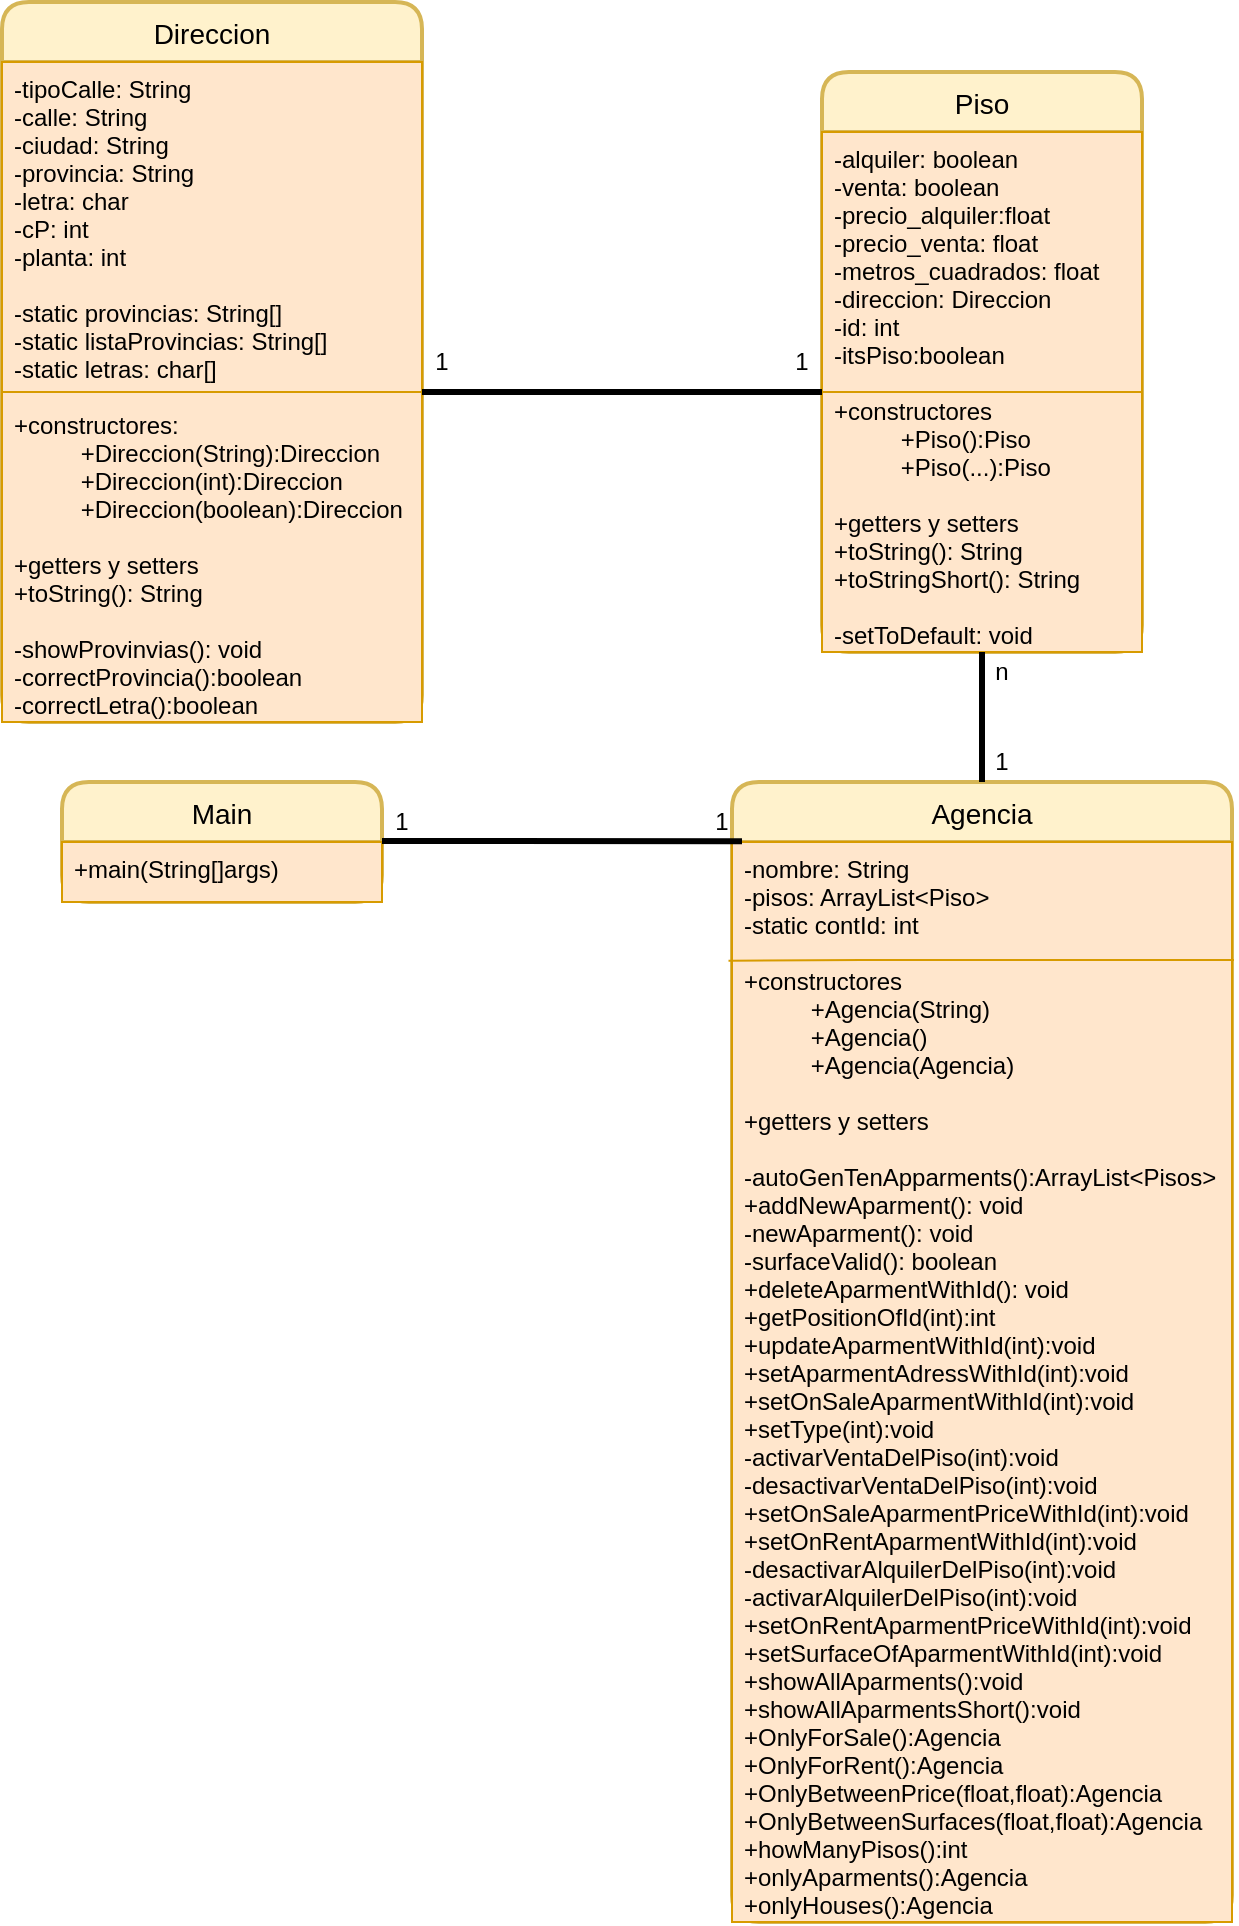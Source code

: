 <mxfile version="13.9.9" type="device"><diagram id="yKp72hk7yzGzMKnNMUiq" name="Página-1"><mxGraphModel dx="1422" dy="822" grid="1" gridSize="10" guides="1" tooltips="1" connect="1" arrows="1" fold="1" page="1" pageScale="1" pageWidth="827" pageHeight="1169" math="0" shadow="0"><root><mxCell id="0"/><mxCell id="1" parent="0"/><mxCell id="Mi3jtSEdhlG4PB_xJqZw-1" value="Direccion" style="swimlane;childLayout=stackLayout;horizontal=1;startSize=30;horizontalStack=0;rounded=1;fontSize=14;fontStyle=0;strokeWidth=2;resizeParent=0;resizeLast=1;shadow=0;dashed=0;align=center;fillColor=#fff2cc;strokeColor=#d6b656;" parent="1" vertex="1"><mxGeometry x="110" y="50" width="210" height="360" as="geometry"><mxRectangle x="110" y="40" width="90" height="30" as="alternateBounds"/></mxGeometry></mxCell><mxCell id="4oQKxzHp6SsZtdvPUmLX-9" value="" style="endArrow=none;html=1;" parent="Mi3jtSEdhlG4PB_xJqZw-1" edge="1"><mxGeometry width="50" height="50" relative="1" as="geometry"><mxPoint y="200" as="sourcePoint"/><mxPoint x="50" y="150" as="targetPoint"/></mxGeometry></mxCell><mxCell id="4oQKxzHp6SsZtdvPUmLX-14" value="" style="endArrow=none;html=1;fontFamily=Helvetica;" parent="Mi3jtSEdhlG4PB_xJqZw-1" edge="1"><mxGeometry width="50" height="50" relative="1" as="geometry"><mxPoint x="100" y="120" as="sourcePoint"/><mxPoint x="150" y="140" as="targetPoint"/><Array as="points"/></mxGeometry></mxCell><mxCell id="Mi3jtSEdhlG4PB_xJqZw-2" value="-tipoCalle: String&#10;-calle: String&#10;-ciudad: String&#10;-provincia: String&#10;-letra: char&#10;-cP: int&#10;-planta: int&#10;&#10;-static provincias: String[]&#10;-static listaProvincias: String[]&#10;-static letras: char[]&#10;&#10;+constructores:&#10;          +Direccion(String):Direccion&#10;          +Direccion(int):Direccion&#10;          +Direccion(boolean):Direccion&#10;&#10;+getters y setters&#10;+toString(): String&#10;&#10;-showProvinvias(): void&#10;-correctProvincia():boolean&#10;-correctLetra():boolean " style="align=left;strokeColor=#d79b00;fillColor=#ffe6cc;spacingLeft=4;fontSize=12;verticalAlign=top;resizable=0;rotatable=0;part=1;fontStyle=0;fontFamily=Helvetica;" parent="Mi3jtSEdhlG4PB_xJqZw-1" vertex="1"><mxGeometry y="30" width="210" height="330" as="geometry"/></mxCell><mxCell id="4oQKxzHp6SsZtdvPUmLX-11" value="" style="endArrow=none;html=1;entryX=1;entryY=0.5;entryDx=0;entryDy=0;exitX=0;exitY=0.5;exitDx=0;exitDy=0;fillColor=#ffe6cc;strokeColor=#d79b00;" parent="Mi3jtSEdhlG4PB_xJqZw-1" source="Mi3jtSEdhlG4PB_xJqZw-2" target="Mi3jtSEdhlG4PB_xJqZw-2" edge="1"><mxGeometry width="50" height="50" relative="1" as="geometry"><mxPoint y="200" as="sourcePoint"/><mxPoint x="60" y="220" as="targetPoint"/></mxGeometry></mxCell><mxCell id="Mi3jtSEdhlG4PB_xJqZw-7" value="Piso" style="swimlane;childLayout=stackLayout;horizontal=1;startSize=30;horizontalStack=0;rounded=1;fontSize=14;fontStyle=0;strokeWidth=2;resizeParent=0;resizeLast=1;shadow=0;dashed=0;align=center;fillColor=#fff2cc;strokeColor=#d6b656;" parent="1" vertex="1"><mxGeometry x="520" y="85" width="160" height="290" as="geometry"><mxRectangle x="530" y="60" width="60" height="30" as="alternateBounds"/></mxGeometry></mxCell><mxCell id="Mi3jtSEdhlG4PB_xJqZw-8" value="-alquiler: boolean&#10;-venta: boolean&#10;-precio_alquiler:float&#10;-precio_venta: float&#10;-metros_cuadrados: float&#10;-direccion: Direccion&#10;-id: int&#10;-itsPiso:boolean&#10;&#10;+constructores&#10;          +Piso():Piso&#10;          +Piso(...):Piso&#10;&#10;+getters y setters&#10;+toString(): String&#10;+toStringShort(): String&#10;&#10;-setToDefault: void&#10;" style="align=left;strokeColor=#d79b00;fillColor=#ffe6cc;spacingLeft=4;fontSize=12;verticalAlign=top;resizable=0;rotatable=0;part=1;" parent="Mi3jtSEdhlG4PB_xJqZw-7" vertex="1"><mxGeometry y="30" width="160" height="260" as="geometry"/></mxCell><mxCell id="Mi3jtSEdhlG4PB_xJqZw-10" value="1" style="text;html=1;strokeColor=none;fillColor=none;align=center;verticalAlign=middle;whiteSpace=wrap;rounded=0;" parent="1" vertex="1"><mxGeometry x="490" y="220" width="40" height="20" as="geometry"/></mxCell><mxCell id="Mi3jtSEdhlG4PB_xJqZw-14" value="Agencia" style="swimlane;childLayout=stackLayout;horizontal=1;startSize=30;horizontalStack=0;rounded=1;fontSize=14;fontStyle=0;strokeWidth=2;resizeParent=0;resizeLast=1;shadow=0;dashed=0;align=center;fillColor=#fff2cc;strokeColor=#d6b656;" parent="1" vertex="1"><mxGeometry x="475" y="440" width="250" height="570" as="geometry"><mxRectangle x="520" y="450" width="80" height="30" as="alternateBounds"/></mxGeometry></mxCell><mxCell id="H-f8ezbkl6MOaMjvrIO_-1" value="" style="endArrow=none;html=1;exitX=0;exitY=0.5;exitDx=0;exitDy=0;fillColor=#ffe6cc;strokeColor=#d79b00;" edge="1" parent="Mi3jtSEdhlG4PB_xJqZw-14"><mxGeometry width="50" height="50" relative="1" as="geometry"><mxPoint y="90" as="sourcePoint"/><mxPoint x="205" y="90" as="targetPoint"/></mxGeometry></mxCell><mxCell id="Mi3jtSEdhlG4PB_xJqZw-15" value="-nombre: String&#10;-pisos: ArrayList&lt;Piso&gt;&#10;-static contId: int&#10;&#10;+constructores&#10;          +Agencia(String)&#10;          +Agencia()&#10;          +Agencia(Agencia)&#10;&#10;+getters y setters&#10;&#10;-autoGenTenApparments():ArrayList&lt;Pisos&gt;&#10;+addNewAparment(): void&#10;-newAparment(): void&#10;-surfaceValid(): boolean&#10;+deleteAparmentWithId(): void&#10;+getPositionOfId(int):int&#10;+updateAparmentWithId(int):void&#10;+setAparmentAdressWithId(int):void&#10;+setOnSaleAparmentWithId(int):void&#10;+setType(int):void&#10;-activarVentaDelPiso(int):void&#10;-desactivarVentaDelPiso(int):void&#10;+setOnSaleAparmentPriceWithId(int):void&#10;+setOnRentAparmentWithId(int):void&#10;-desactivarAlquilerDelPiso(int):void&#10;-activarAlquilerDelPiso(int):void&#10;+setOnRentAparmentPriceWithId(int):void&#10;+setSurfaceOfAparmentWithId(int):void&#10;+showAllAparments():void&#10;+showAllAparmentsShort():void&#10;+OnlyForSale():Agencia&#10;+OnlyForRent():Agencia&#10;+OnlyBetweenPrice(float,float):Agencia&#10;+OnlyBetweenSurfaces(float,float):Agencia&#10;+howManyPisos():int&#10;+onlyAparments():Agencia&#10;+onlyHouses():Agencia&#10;" style="align=left;strokeColor=#d79b00;fillColor=#ffe6cc;spacingLeft=4;fontSize=12;verticalAlign=top;resizable=0;rotatable=0;part=1;" parent="Mi3jtSEdhlG4PB_xJqZw-14" vertex="1"><mxGeometry y="30" width="250" height="540" as="geometry"/></mxCell><mxCell id="H-f8ezbkl6MOaMjvrIO_-2" value="" style="endArrow=none;html=1;fillColor=#ffe6cc;strokeColor=#d79b00;exitX=-0.007;exitY=0.11;exitDx=0;exitDy=0;exitPerimeter=0;" edge="1" parent="Mi3jtSEdhlG4PB_xJqZw-14" source="Mi3jtSEdhlG4PB_xJqZw-15"><mxGeometry width="50" height="50" relative="1" as="geometry"><mxPoint x="5" y="160" as="sourcePoint"/><mxPoint x="251" y="89" as="targetPoint"/><Array as="points"><mxPoint x="75" y="89"/><mxPoint x="165" y="89"/></Array></mxGeometry></mxCell><mxCell id="Mi3jtSEdhlG4PB_xJqZw-16" value="" style="endArrow=none;html=1;strokeWidth=3;entryX=0.5;entryY=1;entryDx=0;entryDy=0;" parent="1" source="Mi3jtSEdhlG4PB_xJqZw-14" target="Mi3jtSEdhlG4PB_xJqZw-7" edge="1"><mxGeometry width="50" height="50" relative="1" as="geometry"><mxPoint x="340" y="400" as="sourcePoint"/><mxPoint x="600" y="390" as="targetPoint"/></mxGeometry></mxCell><mxCell id="Mi3jtSEdhlG4PB_xJqZw-18" value="1" style="text;html=1;strokeColor=none;fillColor=none;align=center;verticalAlign=middle;whiteSpace=wrap;rounded=0;" parent="1" vertex="1"><mxGeometry x="590" y="420" width="40" height="20" as="geometry"/></mxCell><mxCell id="Mi3jtSEdhlG4PB_xJqZw-19" value="n" style="text;html=1;strokeColor=none;fillColor=none;align=center;verticalAlign=middle;whiteSpace=wrap;rounded=0;" parent="1" vertex="1"><mxGeometry x="590" y="375" width="40" height="20" as="geometry"/></mxCell><mxCell id="4oQKxzHp6SsZtdvPUmLX-12" value="1" style="text;html=1;strokeColor=none;fillColor=none;align=center;verticalAlign=middle;whiteSpace=wrap;rounded=0;" parent="1" vertex="1"><mxGeometry x="310" y="220" width="40" height="20" as="geometry"/></mxCell><mxCell id="oxsV15gO7e7tO3El0IJ0-4" value="" style="endArrow=none;html=1;strokeWidth=3;entryX=1;entryY=0.5;entryDx=0;entryDy=0;exitX=0;exitY=0.5;exitDx=0;exitDy=0;" parent="1" source="Mi3jtSEdhlG4PB_xJqZw-8" target="Mi3jtSEdhlG4PB_xJqZw-2" edge="1"><mxGeometry width="50" height="50" relative="1" as="geometry"><mxPoint x="610" y="450" as="sourcePoint"/><mxPoint x="610" y="400" as="targetPoint"/></mxGeometry></mxCell><mxCell id="oxsV15gO7e7tO3El0IJ0-2" value="" style="endArrow=none;html=1;entryX=0;entryY=0.5;entryDx=0;entryDy=0;fillColor=#ffe6cc;strokeColor=#d79b00;" parent="1" target="Mi3jtSEdhlG4PB_xJqZw-8" edge="1"><mxGeometry width="50" height="50" relative="1" as="geometry"><mxPoint x="680" y="245" as="sourcePoint"/><mxPoint x="540" y="400" as="targetPoint"/><Array as="points"><mxPoint x="650" y="245"/></Array></mxGeometry></mxCell><mxCell id="H-f8ezbkl6MOaMjvrIO_-7" value="Main" style="swimlane;childLayout=stackLayout;horizontal=1;startSize=30;horizontalStack=0;rounded=1;fontSize=14;fontStyle=0;strokeWidth=2;resizeParent=0;resizeLast=1;shadow=0;dashed=0;align=center;fillColor=#fff2cc;strokeColor=#d6b656;" vertex="1" parent="1"><mxGeometry x="140" y="440" width="160" height="60" as="geometry"/></mxCell><mxCell id="H-f8ezbkl6MOaMjvrIO_-8" value="+main(String[]args)" style="align=left;strokeColor=#d79b00;fillColor=#ffe6cc;spacingLeft=4;fontSize=12;verticalAlign=top;resizable=0;rotatable=0;part=1;" vertex="1" parent="H-f8ezbkl6MOaMjvrIO_-7"><mxGeometry y="30" width="160" height="30" as="geometry"/></mxCell><mxCell id="H-f8ezbkl6MOaMjvrIO_-9" value="" style="endArrow=none;html=1;strokeWidth=3;entryX=1;entryY=0.5;entryDx=0;entryDy=0;exitX=0.02;exitY=0.052;exitDx=0;exitDy=0;exitPerimeter=0;" edge="1" parent="1" source="Mi3jtSEdhlG4PB_xJqZw-14"><mxGeometry width="50" height="50" relative="1" as="geometry"><mxPoint x="470" y="470" as="sourcePoint"/><mxPoint x="300" y="469.5" as="targetPoint"/></mxGeometry></mxCell><mxCell id="H-f8ezbkl6MOaMjvrIO_-10" value="1" style="text;html=1;strokeColor=none;fillColor=none;align=center;verticalAlign=middle;whiteSpace=wrap;rounded=0;" vertex="1" parent="1"><mxGeometry x="290" y="450" width="40" height="20" as="geometry"/></mxCell><mxCell id="H-f8ezbkl6MOaMjvrIO_-11" value="1" style="text;html=1;strokeColor=none;fillColor=none;align=center;verticalAlign=middle;whiteSpace=wrap;rounded=0;" vertex="1" parent="1"><mxGeometry x="450" y="450" width="40" height="20" as="geometry"/></mxCell></root></mxGraphModel></diagram></mxfile>